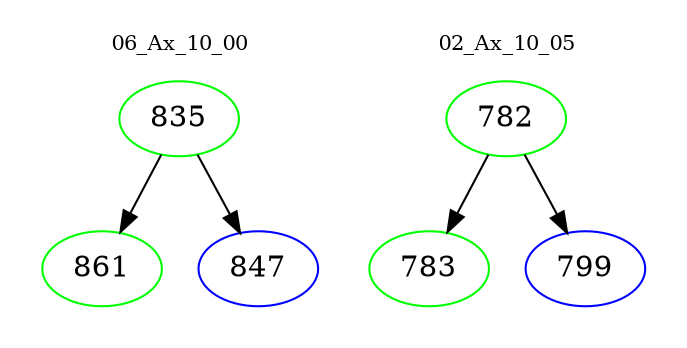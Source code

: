 digraph{
subgraph cluster_0 {
color = white
label = "06_Ax_10_00";
fontsize=10;
T0_835 [label="835", color="green"]
T0_835 -> T0_861 [color="black"]
T0_861 [label="861", color="green"]
T0_835 -> T0_847 [color="black"]
T0_847 [label="847", color="blue"]
}
subgraph cluster_1 {
color = white
label = "02_Ax_10_05";
fontsize=10;
T1_782 [label="782", color="green"]
T1_782 -> T1_783 [color="black"]
T1_783 [label="783", color="green"]
T1_782 -> T1_799 [color="black"]
T1_799 [label="799", color="blue"]
}
}
